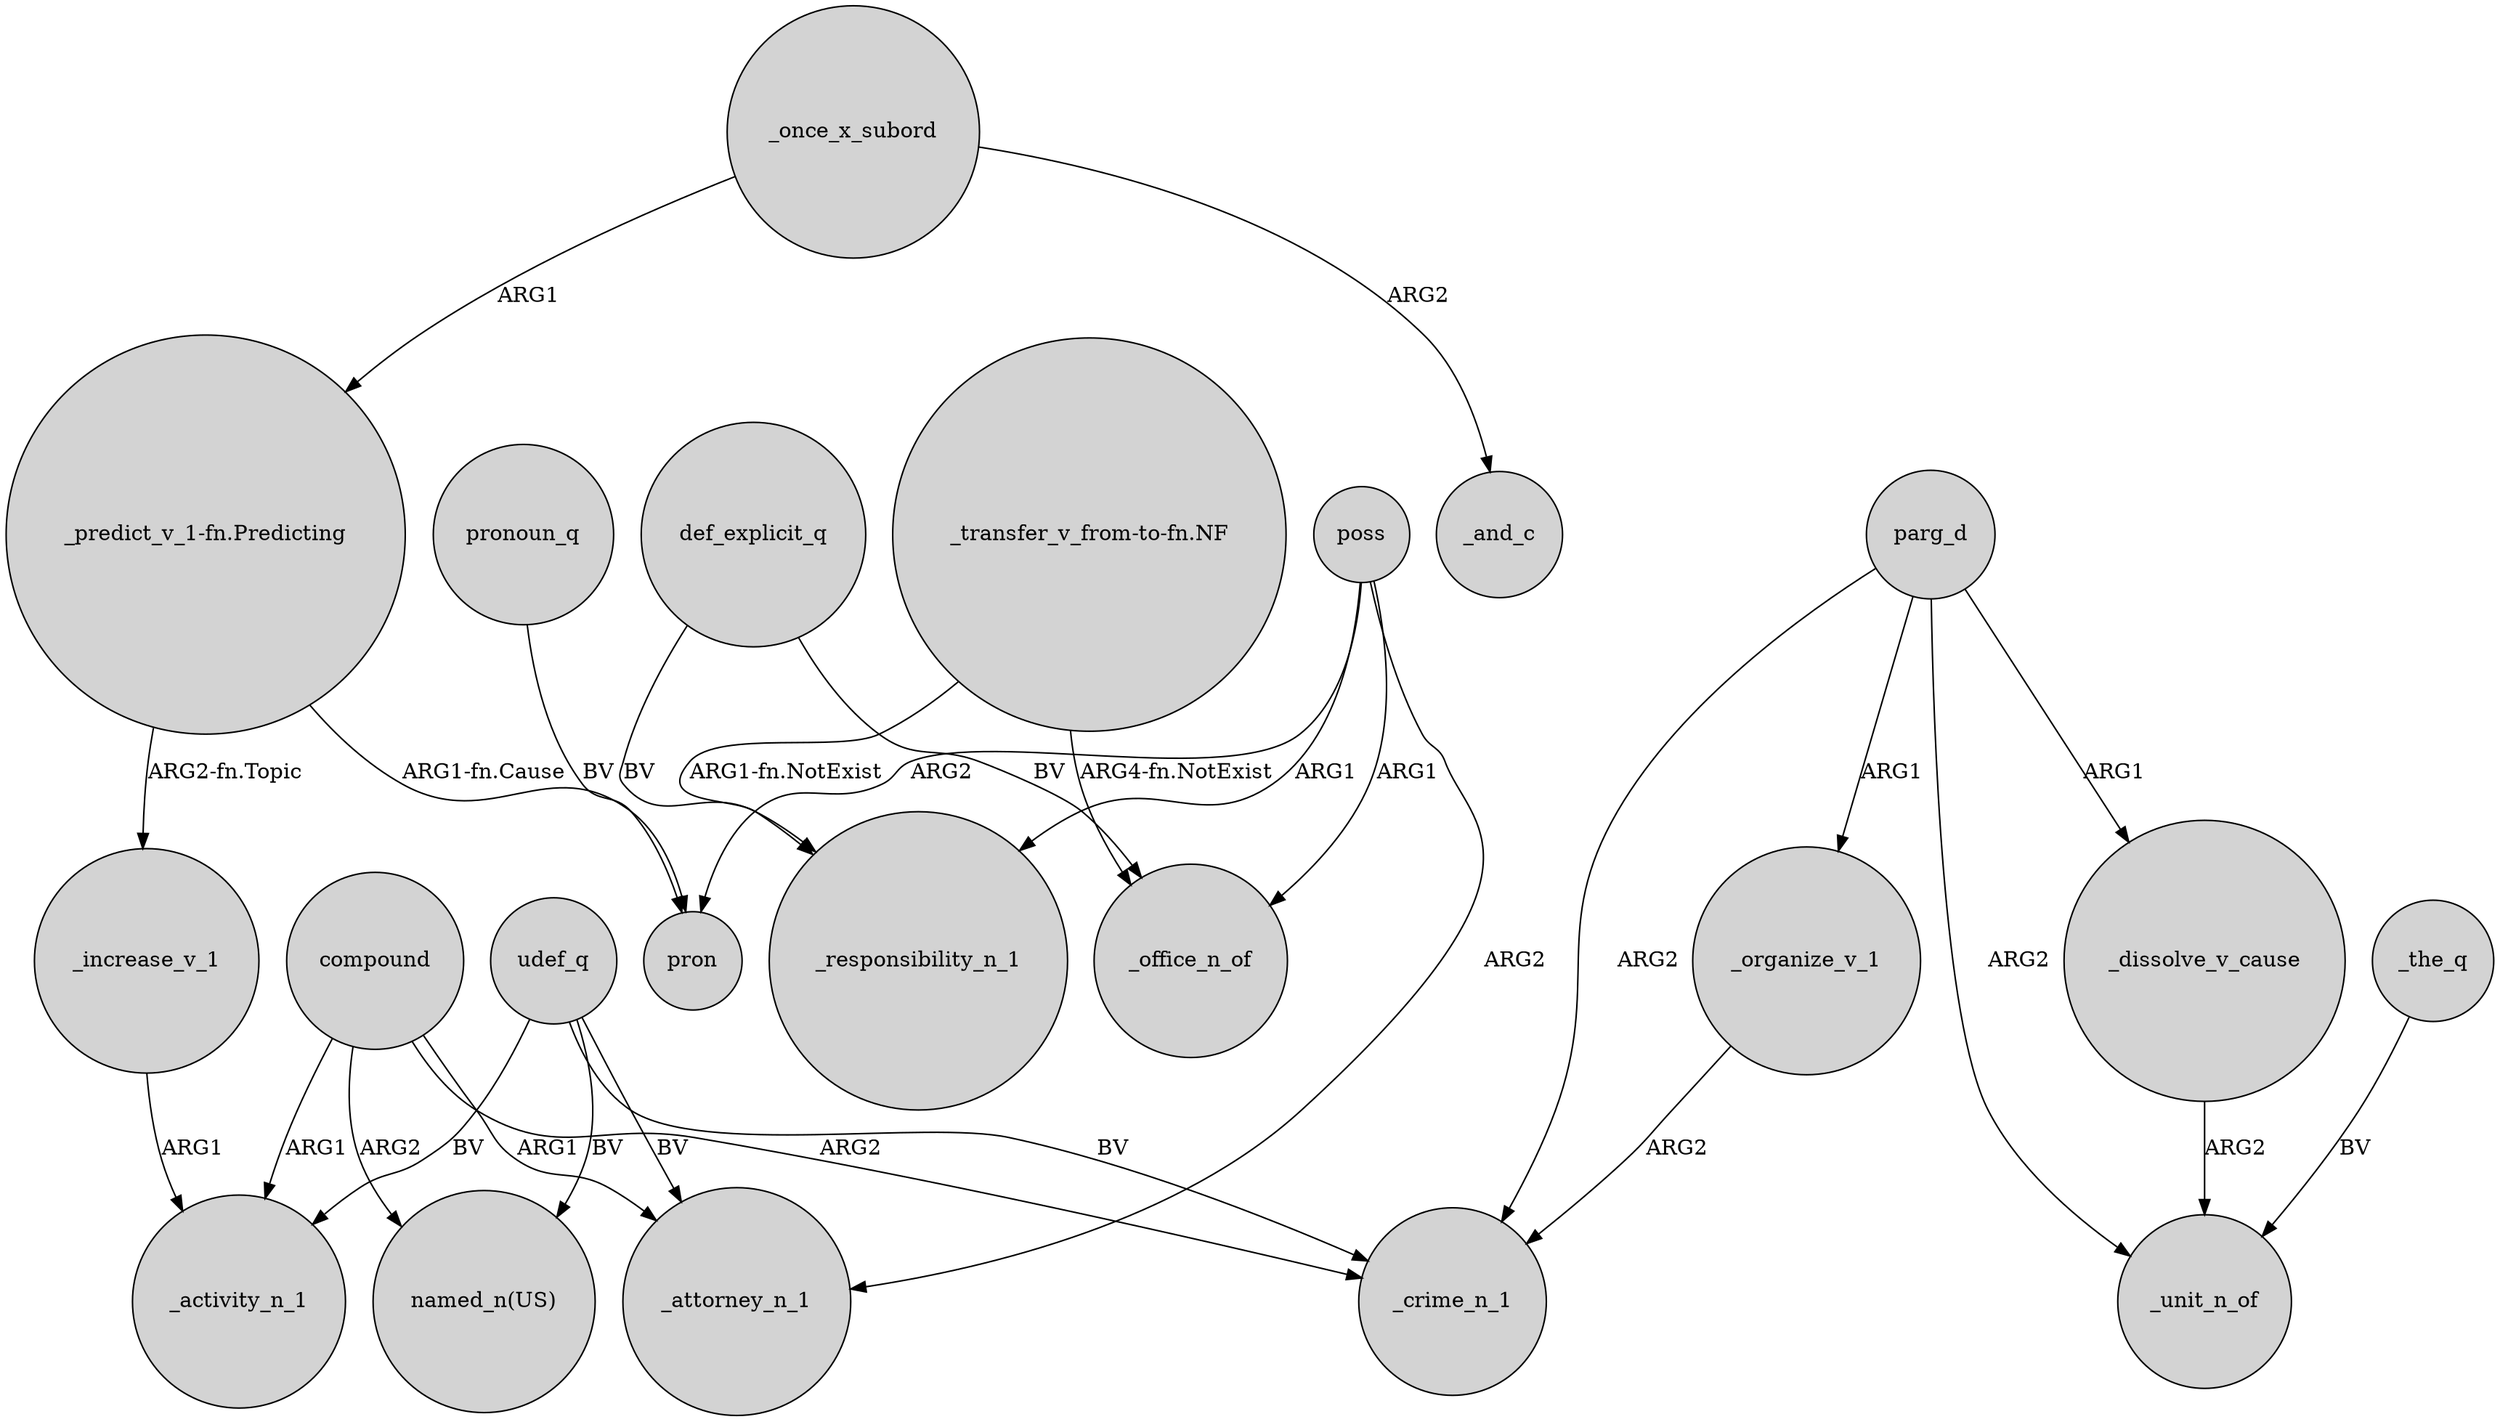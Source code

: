 digraph {
	node [shape=circle style=filled]
	udef_q -> "named_n(US)" [label=BV]
	def_explicit_q -> _responsibility_n_1 [label=BV]
	udef_q -> _activity_n_1 [label=BV]
	poss -> pron [label=ARG2]
	def_explicit_q -> _office_n_of [label=BV]
	_dissolve_v_cause -> _unit_n_of [label=ARG2]
	"_transfer_v_from-to-fn.NF" -> _office_n_of [label="ARG4-fn.NotExist"]
	_increase_v_1 -> _activity_n_1 [label=ARG1]
	parg_d -> _unit_n_of [label=ARG2]
	compound -> "named_n(US)" [label=ARG2]
	_once_x_subord -> _and_c [label=ARG2]
	pronoun_q -> pron [label=BV]
	udef_q -> _attorney_n_1 [label=BV]
	poss -> _attorney_n_1 [label=ARG2]
	compound -> _activity_n_1 [label=ARG1]
	_once_x_subord -> "_predict_v_1-fn.Predicting" [label=ARG1]
	parg_d -> _dissolve_v_cause [label=ARG1]
	compound -> _crime_n_1 [label=ARG2]
	"_transfer_v_from-to-fn.NF" -> _responsibility_n_1 [label="ARG1-fn.NotExist"]
	poss -> _office_n_of [label=ARG1]
	"_predict_v_1-fn.Predicting" -> _increase_v_1 [label="ARG2-fn.Topic"]
	parg_d -> _organize_v_1 [label=ARG1]
	compound -> _attorney_n_1 [label=ARG1]
	poss -> _responsibility_n_1 [label=ARG1]
	parg_d -> _crime_n_1 [label=ARG2]
	udef_q -> _crime_n_1 [label=BV]
	_the_q -> _unit_n_of [label=BV]
	_organize_v_1 -> _crime_n_1 [label=ARG2]
	"_predict_v_1-fn.Predicting" -> pron [label="ARG1-fn.Cause"]
}
